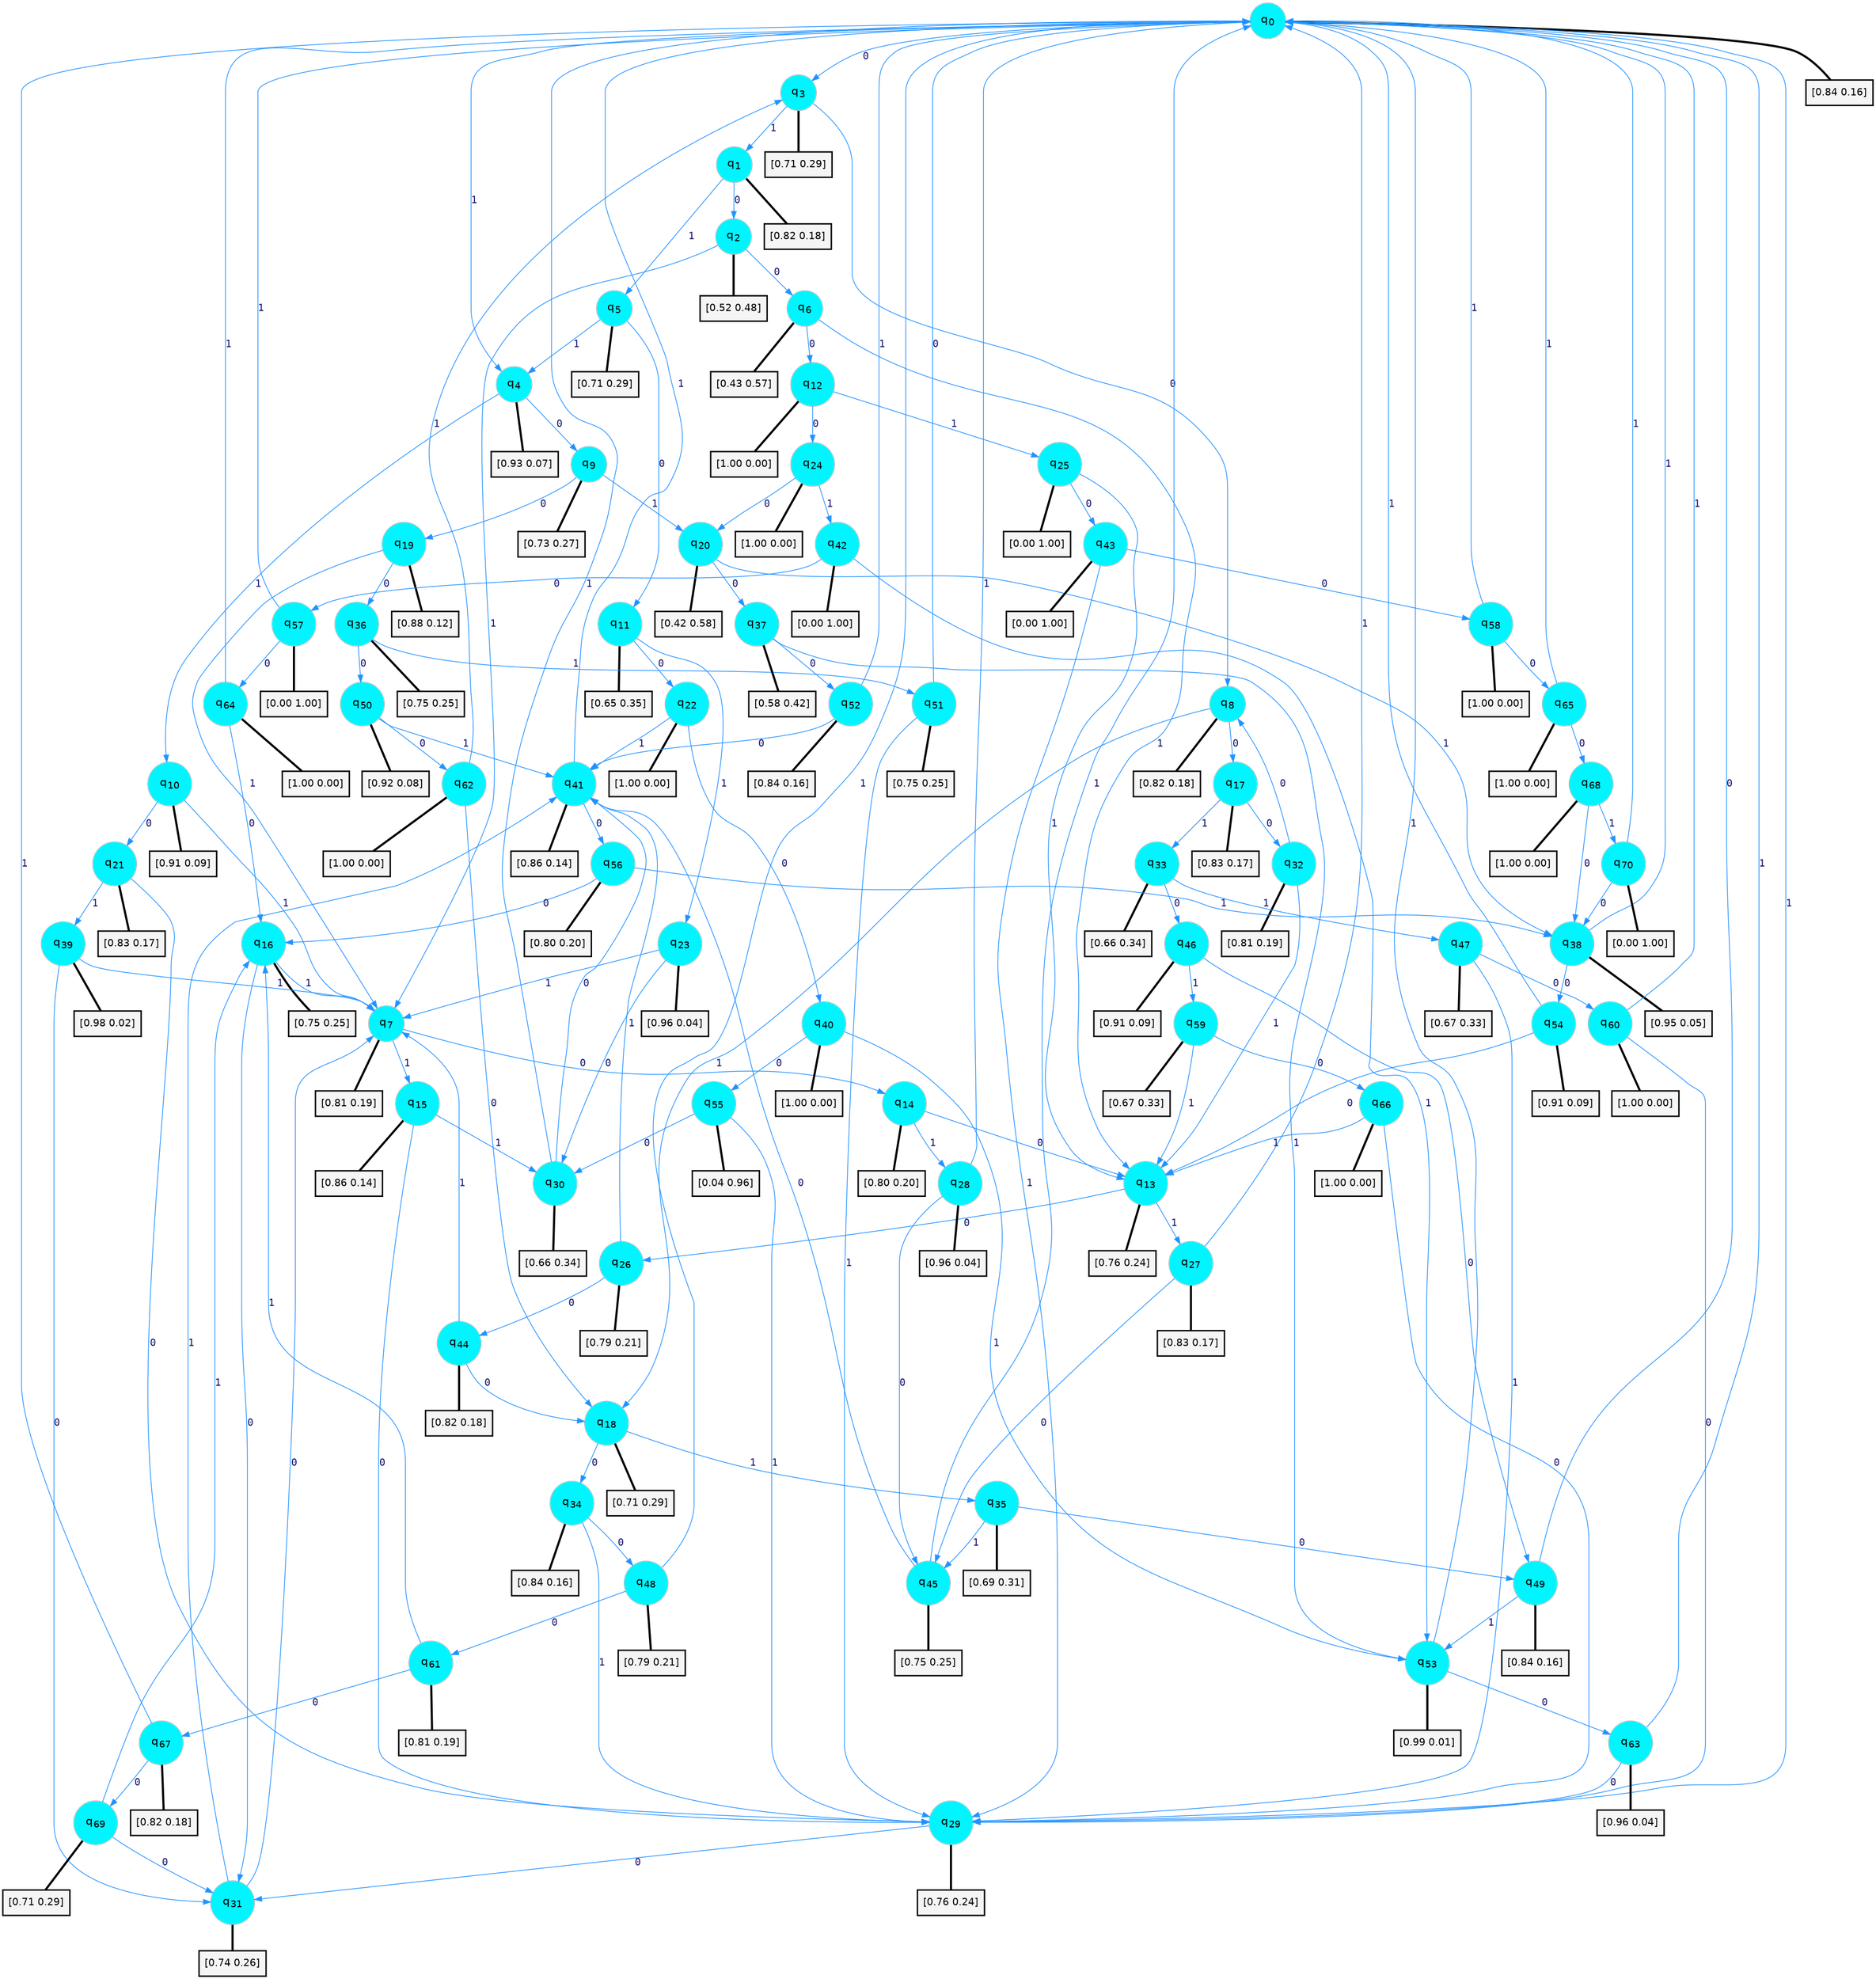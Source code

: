 digraph G {
graph [
bgcolor=transparent, dpi=300, rankdir=TD, size="40,25"];
node [
color=gray, fillcolor=turquoise1, fontcolor=black, fontname=Helvetica, fontsize=16, fontweight=bold, shape=circle, style=filled];
edge [
arrowsize=1, color=dodgerblue1, fontcolor=midnightblue, fontname=courier, fontweight=bold, penwidth=1, style=solid, weight=20];
0[label=<q<SUB>0</SUB>>];
1[label=<q<SUB>1</SUB>>];
2[label=<q<SUB>2</SUB>>];
3[label=<q<SUB>3</SUB>>];
4[label=<q<SUB>4</SUB>>];
5[label=<q<SUB>5</SUB>>];
6[label=<q<SUB>6</SUB>>];
7[label=<q<SUB>7</SUB>>];
8[label=<q<SUB>8</SUB>>];
9[label=<q<SUB>9</SUB>>];
10[label=<q<SUB>10</SUB>>];
11[label=<q<SUB>11</SUB>>];
12[label=<q<SUB>12</SUB>>];
13[label=<q<SUB>13</SUB>>];
14[label=<q<SUB>14</SUB>>];
15[label=<q<SUB>15</SUB>>];
16[label=<q<SUB>16</SUB>>];
17[label=<q<SUB>17</SUB>>];
18[label=<q<SUB>18</SUB>>];
19[label=<q<SUB>19</SUB>>];
20[label=<q<SUB>20</SUB>>];
21[label=<q<SUB>21</SUB>>];
22[label=<q<SUB>22</SUB>>];
23[label=<q<SUB>23</SUB>>];
24[label=<q<SUB>24</SUB>>];
25[label=<q<SUB>25</SUB>>];
26[label=<q<SUB>26</SUB>>];
27[label=<q<SUB>27</SUB>>];
28[label=<q<SUB>28</SUB>>];
29[label=<q<SUB>29</SUB>>];
30[label=<q<SUB>30</SUB>>];
31[label=<q<SUB>31</SUB>>];
32[label=<q<SUB>32</SUB>>];
33[label=<q<SUB>33</SUB>>];
34[label=<q<SUB>34</SUB>>];
35[label=<q<SUB>35</SUB>>];
36[label=<q<SUB>36</SUB>>];
37[label=<q<SUB>37</SUB>>];
38[label=<q<SUB>38</SUB>>];
39[label=<q<SUB>39</SUB>>];
40[label=<q<SUB>40</SUB>>];
41[label=<q<SUB>41</SUB>>];
42[label=<q<SUB>42</SUB>>];
43[label=<q<SUB>43</SUB>>];
44[label=<q<SUB>44</SUB>>];
45[label=<q<SUB>45</SUB>>];
46[label=<q<SUB>46</SUB>>];
47[label=<q<SUB>47</SUB>>];
48[label=<q<SUB>48</SUB>>];
49[label=<q<SUB>49</SUB>>];
50[label=<q<SUB>50</SUB>>];
51[label=<q<SUB>51</SUB>>];
52[label=<q<SUB>52</SUB>>];
53[label=<q<SUB>53</SUB>>];
54[label=<q<SUB>54</SUB>>];
55[label=<q<SUB>55</SUB>>];
56[label=<q<SUB>56</SUB>>];
57[label=<q<SUB>57</SUB>>];
58[label=<q<SUB>58</SUB>>];
59[label=<q<SUB>59</SUB>>];
60[label=<q<SUB>60</SUB>>];
61[label=<q<SUB>61</SUB>>];
62[label=<q<SUB>62</SUB>>];
63[label=<q<SUB>63</SUB>>];
64[label=<q<SUB>64</SUB>>];
65[label=<q<SUB>65</SUB>>];
66[label=<q<SUB>66</SUB>>];
67[label=<q<SUB>67</SUB>>];
68[label=<q<SUB>68</SUB>>];
69[label=<q<SUB>69</SUB>>];
70[label=<q<SUB>70</SUB>>];
71[label="[0.84 0.16]", shape=box,fontcolor=black, fontname=Helvetica, fontsize=14, penwidth=2, fillcolor=whitesmoke,color=black];
72[label="[0.82 0.18]", shape=box,fontcolor=black, fontname=Helvetica, fontsize=14, penwidth=2, fillcolor=whitesmoke,color=black];
73[label="[0.52 0.48]", shape=box,fontcolor=black, fontname=Helvetica, fontsize=14, penwidth=2, fillcolor=whitesmoke,color=black];
74[label="[0.71 0.29]", shape=box,fontcolor=black, fontname=Helvetica, fontsize=14, penwidth=2, fillcolor=whitesmoke,color=black];
75[label="[0.93 0.07]", shape=box,fontcolor=black, fontname=Helvetica, fontsize=14, penwidth=2, fillcolor=whitesmoke,color=black];
76[label="[0.71 0.29]", shape=box,fontcolor=black, fontname=Helvetica, fontsize=14, penwidth=2, fillcolor=whitesmoke,color=black];
77[label="[0.43 0.57]", shape=box,fontcolor=black, fontname=Helvetica, fontsize=14, penwidth=2, fillcolor=whitesmoke,color=black];
78[label="[0.81 0.19]", shape=box,fontcolor=black, fontname=Helvetica, fontsize=14, penwidth=2, fillcolor=whitesmoke,color=black];
79[label="[0.82 0.18]", shape=box,fontcolor=black, fontname=Helvetica, fontsize=14, penwidth=2, fillcolor=whitesmoke,color=black];
80[label="[0.73 0.27]", shape=box,fontcolor=black, fontname=Helvetica, fontsize=14, penwidth=2, fillcolor=whitesmoke,color=black];
81[label="[0.91 0.09]", shape=box,fontcolor=black, fontname=Helvetica, fontsize=14, penwidth=2, fillcolor=whitesmoke,color=black];
82[label="[0.65 0.35]", shape=box,fontcolor=black, fontname=Helvetica, fontsize=14, penwidth=2, fillcolor=whitesmoke,color=black];
83[label="[1.00 0.00]", shape=box,fontcolor=black, fontname=Helvetica, fontsize=14, penwidth=2, fillcolor=whitesmoke,color=black];
84[label="[0.76 0.24]", shape=box,fontcolor=black, fontname=Helvetica, fontsize=14, penwidth=2, fillcolor=whitesmoke,color=black];
85[label="[0.80 0.20]", shape=box,fontcolor=black, fontname=Helvetica, fontsize=14, penwidth=2, fillcolor=whitesmoke,color=black];
86[label="[0.86 0.14]", shape=box,fontcolor=black, fontname=Helvetica, fontsize=14, penwidth=2, fillcolor=whitesmoke,color=black];
87[label="[0.75 0.25]", shape=box,fontcolor=black, fontname=Helvetica, fontsize=14, penwidth=2, fillcolor=whitesmoke,color=black];
88[label="[0.83 0.17]", shape=box,fontcolor=black, fontname=Helvetica, fontsize=14, penwidth=2, fillcolor=whitesmoke,color=black];
89[label="[0.71 0.29]", shape=box,fontcolor=black, fontname=Helvetica, fontsize=14, penwidth=2, fillcolor=whitesmoke,color=black];
90[label="[0.88 0.12]", shape=box,fontcolor=black, fontname=Helvetica, fontsize=14, penwidth=2, fillcolor=whitesmoke,color=black];
91[label="[0.42 0.58]", shape=box,fontcolor=black, fontname=Helvetica, fontsize=14, penwidth=2, fillcolor=whitesmoke,color=black];
92[label="[0.83 0.17]", shape=box,fontcolor=black, fontname=Helvetica, fontsize=14, penwidth=2, fillcolor=whitesmoke,color=black];
93[label="[1.00 0.00]", shape=box,fontcolor=black, fontname=Helvetica, fontsize=14, penwidth=2, fillcolor=whitesmoke,color=black];
94[label="[0.96 0.04]", shape=box,fontcolor=black, fontname=Helvetica, fontsize=14, penwidth=2, fillcolor=whitesmoke,color=black];
95[label="[1.00 0.00]", shape=box,fontcolor=black, fontname=Helvetica, fontsize=14, penwidth=2, fillcolor=whitesmoke,color=black];
96[label="[0.00 1.00]", shape=box,fontcolor=black, fontname=Helvetica, fontsize=14, penwidth=2, fillcolor=whitesmoke,color=black];
97[label="[0.79 0.21]", shape=box,fontcolor=black, fontname=Helvetica, fontsize=14, penwidth=2, fillcolor=whitesmoke,color=black];
98[label="[0.83 0.17]", shape=box,fontcolor=black, fontname=Helvetica, fontsize=14, penwidth=2, fillcolor=whitesmoke,color=black];
99[label="[0.96 0.04]", shape=box,fontcolor=black, fontname=Helvetica, fontsize=14, penwidth=2, fillcolor=whitesmoke,color=black];
100[label="[0.76 0.24]", shape=box,fontcolor=black, fontname=Helvetica, fontsize=14, penwidth=2, fillcolor=whitesmoke,color=black];
101[label="[0.66 0.34]", shape=box,fontcolor=black, fontname=Helvetica, fontsize=14, penwidth=2, fillcolor=whitesmoke,color=black];
102[label="[0.74 0.26]", shape=box,fontcolor=black, fontname=Helvetica, fontsize=14, penwidth=2, fillcolor=whitesmoke,color=black];
103[label="[0.81 0.19]", shape=box,fontcolor=black, fontname=Helvetica, fontsize=14, penwidth=2, fillcolor=whitesmoke,color=black];
104[label="[0.66 0.34]", shape=box,fontcolor=black, fontname=Helvetica, fontsize=14, penwidth=2, fillcolor=whitesmoke,color=black];
105[label="[0.84 0.16]", shape=box,fontcolor=black, fontname=Helvetica, fontsize=14, penwidth=2, fillcolor=whitesmoke,color=black];
106[label="[0.69 0.31]", shape=box,fontcolor=black, fontname=Helvetica, fontsize=14, penwidth=2, fillcolor=whitesmoke,color=black];
107[label="[0.75 0.25]", shape=box,fontcolor=black, fontname=Helvetica, fontsize=14, penwidth=2, fillcolor=whitesmoke,color=black];
108[label="[0.58 0.42]", shape=box,fontcolor=black, fontname=Helvetica, fontsize=14, penwidth=2, fillcolor=whitesmoke,color=black];
109[label="[0.95 0.05]", shape=box,fontcolor=black, fontname=Helvetica, fontsize=14, penwidth=2, fillcolor=whitesmoke,color=black];
110[label="[0.98 0.02]", shape=box,fontcolor=black, fontname=Helvetica, fontsize=14, penwidth=2, fillcolor=whitesmoke,color=black];
111[label="[1.00 0.00]", shape=box,fontcolor=black, fontname=Helvetica, fontsize=14, penwidth=2, fillcolor=whitesmoke,color=black];
112[label="[0.86 0.14]", shape=box,fontcolor=black, fontname=Helvetica, fontsize=14, penwidth=2, fillcolor=whitesmoke,color=black];
113[label="[0.00 1.00]", shape=box,fontcolor=black, fontname=Helvetica, fontsize=14, penwidth=2, fillcolor=whitesmoke,color=black];
114[label="[0.00 1.00]", shape=box,fontcolor=black, fontname=Helvetica, fontsize=14, penwidth=2, fillcolor=whitesmoke,color=black];
115[label="[0.82 0.18]", shape=box,fontcolor=black, fontname=Helvetica, fontsize=14, penwidth=2, fillcolor=whitesmoke,color=black];
116[label="[0.75 0.25]", shape=box,fontcolor=black, fontname=Helvetica, fontsize=14, penwidth=2, fillcolor=whitesmoke,color=black];
117[label="[0.91 0.09]", shape=box,fontcolor=black, fontname=Helvetica, fontsize=14, penwidth=2, fillcolor=whitesmoke,color=black];
118[label="[0.67 0.33]", shape=box,fontcolor=black, fontname=Helvetica, fontsize=14, penwidth=2, fillcolor=whitesmoke,color=black];
119[label="[0.79 0.21]", shape=box,fontcolor=black, fontname=Helvetica, fontsize=14, penwidth=2, fillcolor=whitesmoke,color=black];
120[label="[0.84 0.16]", shape=box,fontcolor=black, fontname=Helvetica, fontsize=14, penwidth=2, fillcolor=whitesmoke,color=black];
121[label="[0.92 0.08]", shape=box,fontcolor=black, fontname=Helvetica, fontsize=14, penwidth=2, fillcolor=whitesmoke,color=black];
122[label="[0.75 0.25]", shape=box,fontcolor=black, fontname=Helvetica, fontsize=14, penwidth=2, fillcolor=whitesmoke,color=black];
123[label="[0.84 0.16]", shape=box,fontcolor=black, fontname=Helvetica, fontsize=14, penwidth=2, fillcolor=whitesmoke,color=black];
124[label="[0.99 0.01]", shape=box,fontcolor=black, fontname=Helvetica, fontsize=14, penwidth=2, fillcolor=whitesmoke,color=black];
125[label="[0.91 0.09]", shape=box,fontcolor=black, fontname=Helvetica, fontsize=14, penwidth=2, fillcolor=whitesmoke,color=black];
126[label="[0.04 0.96]", shape=box,fontcolor=black, fontname=Helvetica, fontsize=14, penwidth=2, fillcolor=whitesmoke,color=black];
127[label="[0.80 0.20]", shape=box,fontcolor=black, fontname=Helvetica, fontsize=14, penwidth=2, fillcolor=whitesmoke,color=black];
128[label="[0.00 1.00]", shape=box,fontcolor=black, fontname=Helvetica, fontsize=14, penwidth=2, fillcolor=whitesmoke,color=black];
129[label="[1.00 0.00]", shape=box,fontcolor=black, fontname=Helvetica, fontsize=14, penwidth=2, fillcolor=whitesmoke,color=black];
130[label="[0.67 0.33]", shape=box,fontcolor=black, fontname=Helvetica, fontsize=14, penwidth=2, fillcolor=whitesmoke,color=black];
131[label="[1.00 0.00]", shape=box,fontcolor=black, fontname=Helvetica, fontsize=14, penwidth=2, fillcolor=whitesmoke,color=black];
132[label="[0.81 0.19]", shape=box,fontcolor=black, fontname=Helvetica, fontsize=14, penwidth=2, fillcolor=whitesmoke,color=black];
133[label="[1.00 0.00]", shape=box,fontcolor=black, fontname=Helvetica, fontsize=14, penwidth=2, fillcolor=whitesmoke,color=black];
134[label="[0.96 0.04]", shape=box,fontcolor=black, fontname=Helvetica, fontsize=14, penwidth=2, fillcolor=whitesmoke,color=black];
135[label="[1.00 0.00]", shape=box,fontcolor=black, fontname=Helvetica, fontsize=14, penwidth=2, fillcolor=whitesmoke,color=black];
136[label="[1.00 0.00]", shape=box,fontcolor=black, fontname=Helvetica, fontsize=14, penwidth=2, fillcolor=whitesmoke,color=black];
137[label="[1.00 0.00]", shape=box,fontcolor=black, fontname=Helvetica, fontsize=14, penwidth=2, fillcolor=whitesmoke,color=black];
138[label="[0.82 0.18]", shape=box,fontcolor=black, fontname=Helvetica, fontsize=14, penwidth=2, fillcolor=whitesmoke,color=black];
139[label="[1.00 0.00]", shape=box,fontcolor=black, fontname=Helvetica, fontsize=14, penwidth=2, fillcolor=whitesmoke,color=black];
140[label="[0.71 0.29]", shape=box,fontcolor=black, fontname=Helvetica, fontsize=14, penwidth=2, fillcolor=whitesmoke,color=black];
141[label="[0.00 1.00]", shape=box,fontcolor=black, fontname=Helvetica, fontsize=14, penwidth=2, fillcolor=whitesmoke,color=black];
0->3 [label=0];
0->4 [label=1];
0->71 [arrowhead=none, penwidth=3,color=black];
1->2 [label=0];
1->5 [label=1];
1->72 [arrowhead=none, penwidth=3,color=black];
2->6 [label=0];
2->7 [label=1];
2->73 [arrowhead=none, penwidth=3,color=black];
3->8 [label=0];
3->1 [label=1];
3->74 [arrowhead=none, penwidth=3,color=black];
4->9 [label=0];
4->10 [label=1];
4->75 [arrowhead=none, penwidth=3,color=black];
5->11 [label=0];
5->4 [label=1];
5->76 [arrowhead=none, penwidth=3,color=black];
6->12 [label=0];
6->13 [label=1];
6->77 [arrowhead=none, penwidth=3,color=black];
7->14 [label=0];
7->15 [label=1];
7->78 [arrowhead=none, penwidth=3,color=black];
8->17 [label=0];
8->18 [label=1];
8->79 [arrowhead=none, penwidth=3,color=black];
9->19 [label=0];
9->20 [label=1];
9->80 [arrowhead=none, penwidth=3,color=black];
10->21 [label=0];
10->7 [label=1];
10->81 [arrowhead=none, penwidth=3,color=black];
11->22 [label=0];
11->23 [label=1];
11->82 [arrowhead=none, penwidth=3,color=black];
12->24 [label=0];
12->25 [label=1];
12->83 [arrowhead=none, penwidth=3,color=black];
13->26 [label=0];
13->27 [label=1];
13->84 [arrowhead=none, penwidth=3,color=black];
14->13 [label=0];
14->28 [label=1];
14->85 [arrowhead=none, penwidth=3,color=black];
15->29 [label=0];
15->30 [label=1];
15->86 [arrowhead=none, penwidth=3,color=black];
16->31 [label=0];
16->7 [label=1];
16->87 [arrowhead=none, penwidth=3,color=black];
17->32 [label=0];
17->33 [label=1];
17->88 [arrowhead=none, penwidth=3,color=black];
18->34 [label=0];
18->35 [label=1];
18->89 [arrowhead=none, penwidth=3,color=black];
19->36 [label=0];
19->7 [label=1];
19->90 [arrowhead=none, penwidth=3,color=black];
20->37 [label=0];
20->38 [label=1];
20->91 [arrowhead=none, penwidth=3,color=black];
21->29 [label=0];
21->39 [label=1];
21->92 [arrowhead=none, penwidth=3,color=black];
22->40 [label=0];
22->41 [label=1];
22->93 [arrowhead=none, penwidth=3,color=black];
23->30 [label=0];
23->7 [label=1];
23->94 [arrowhead=none, penwidth=3,color=black];
24->20 [label=0];
24->42 [label=1];
24->95 [arrowhead=none, penwidth=3,color=black];
25->43 [label=0];
25->13 [label=1];
25->96 [arrowhead=none, penwidth=3,color=black];
26->44 [label=0];
26->41 [label=1];
26->97 [arrowhead=none, penwidth=3,color=black];
27->45 [label=0];
27->0 [label=1];
27->98 [arrowhead=none, penwidth=3,color=black];
28->45 [label=0];
28->0 [label=1];
28->99 [arrowhead=none, penwidth=3,color=black];
29->31 [label=0];
29->0 [label=1];
29->100 [arrowhead=none, penwidth=3,color=black];
30->41 [label=0];
30->0 [label=1];
30->101 [arrowhead=none, penwidth=3,color=black];
31->7 [label=0];
31->41 [label=1];
31->102 [arrowhead=none, penwidth=3,color=black];
32->8 [label=0];
32->13 [label=1];
32->103 [arrowhead=none, penwidth=3,color=black];
33->46 [label=0];
33->47 [label=1];
33->104 [arrowhead=none, penwidth=3,color=black];
34->48 [label=0];
34->29 [label=1];
34->105 [arrowhead=none, penwidth=3,color=black];
35->49 [label=0];
35->45 [label=1];
35->106 [arrowhead=none, penwidth=3,color=black];
36->50 [label=0];
36->51 [label=1];
36->107 [arrowhead=none, penwidth=3,color=black];
37->52 [label=0];
37->53 [label=1];
37->108 [arrowhead=none, penwidth=3,color=black];
38->54 [label=0];
38->0 [label=1];
38->109 [arrowhead=none, penwidth=3,color=black];
39->31 [label=0];
39->7 [label=1];
39->110 [arrowhead=none, penwidth=3,color=black];
40->55 [label=0];
40->53 [label=1];
40->111 [arrowhead=none, penwidth=3,color=black];
41->56 [label=0];
41->0 [label=1];
41->112 [arrowhead=none, penwidth=3,color=black];
42->57 [label=0];
42->53 [label=1];
42->113 [arrowhead=none, penwidth=3,color=black];
43->58 [label=0];
43->29 [label=1];
43->114 [arrowhead=none, penwidth=3,color=black];
44->18 [label=0];
44->7 [label=1];
44->115 [arrowhead=none, penwidth=3,color=black];
45->41 [label=0];
45->0 [label=1];
45->116 [arrowhead=none, penwidth=3,color=black];
46->49 [label=0];
46->59 [label=1];
46->117 [arrowhead=none, penwidth=3,color=black];
47->60 [label=0];
47->29 [label=1];
47->118 [arrowhead=none, penwidth=3,color=black];
48->61 [label=0];
48->0 [label=1];
48->119 [arrowhead=none, penwidth=3,color=black];
49->0 [label=0];
49->53 [label=1];
49->120 [arrowhead=none, penwidth=3,color=black];
50->62 [label=0];
50->41 [label=1];
50->121 [arrowhead=none, penwidth=3,color=black];
51->0 [label=0];
51->29 [label=1];
51->122 [arrowhead=none, penwidth=3,color=black];
52->41 [label=0];
52->0 [label=1];
52->123 [arrowhead=none, penwidth=3,color=black];
53->63 [label=0];
53->0 [label=1];
53->124 [arrowhead=none, penwidth=3,color=black];
54->13 [label=0];
54->0 [label=1];
54->125 [arrowhead=none, penwidth=3,color=black];
55->30 [label=0];
55->29 [label=1];
55->126 [arrowhead=none, penwidth=3,color=black];
56->16 [label=0];
56->38 [label=1];
56->127 [arrowhead=none, penwidth=3,color=black];
57->64 [label=0];
57->0 [label=1];
57->128 [arrowhead=none, penwidth=3,color=black];
58->65 [label=0];
58->0 [label=1];
58->129 [arrowhead=none, penwidth=3,color=black];
59->66 [label=0];
59->13 [label=1];
59->130 [arrowhead=none, penwidth=3,color=black];
60->29 [label=0];
60->0 [label=1];
60->131 [arrowhead=none, penwidth=3,color=black];
61->67 [label=0];
61->16 [label=1];
61->132 [arrowhead=none, penwidth=3,color=black];
62->18 [label=0];
62->3 [label=1];
62->133 [arrowhead=none, penwidth=3,color=black];
63->29 [label=0];
63->0 [label=1];
63->134 [arrowhead=none, penwidth=3,color=black];
64->16 [label=0];
64->0 [label=1];
64->135 [arrowhead=none, penwidth=3,color=black];
65->68 [label=0];
65->0 [label=1];
65->136 [arrowhead=none, penwidth=3,color=black];
66->29 [label=0];
66->13 [label=1];
66->137 [arrowhead=none, penwidth=3,color=black];
67->69 [label=0];
67->0 [label=1];
67->138 [arrowhead=none, penwidth=3,color=black];
68->38 [label=0];
68->70 [label=1];
68->139 [arrowhead=none, penwidth=3,color=black];
69->31 [label=0];
69->16 [label=1];
69->140 [arrowhead=none, penwidth=3,color=black];
70->38 [label=0];
70->0 [label=1];
70->141 [arrowhead=none, penwidth=3,color=black];
}

